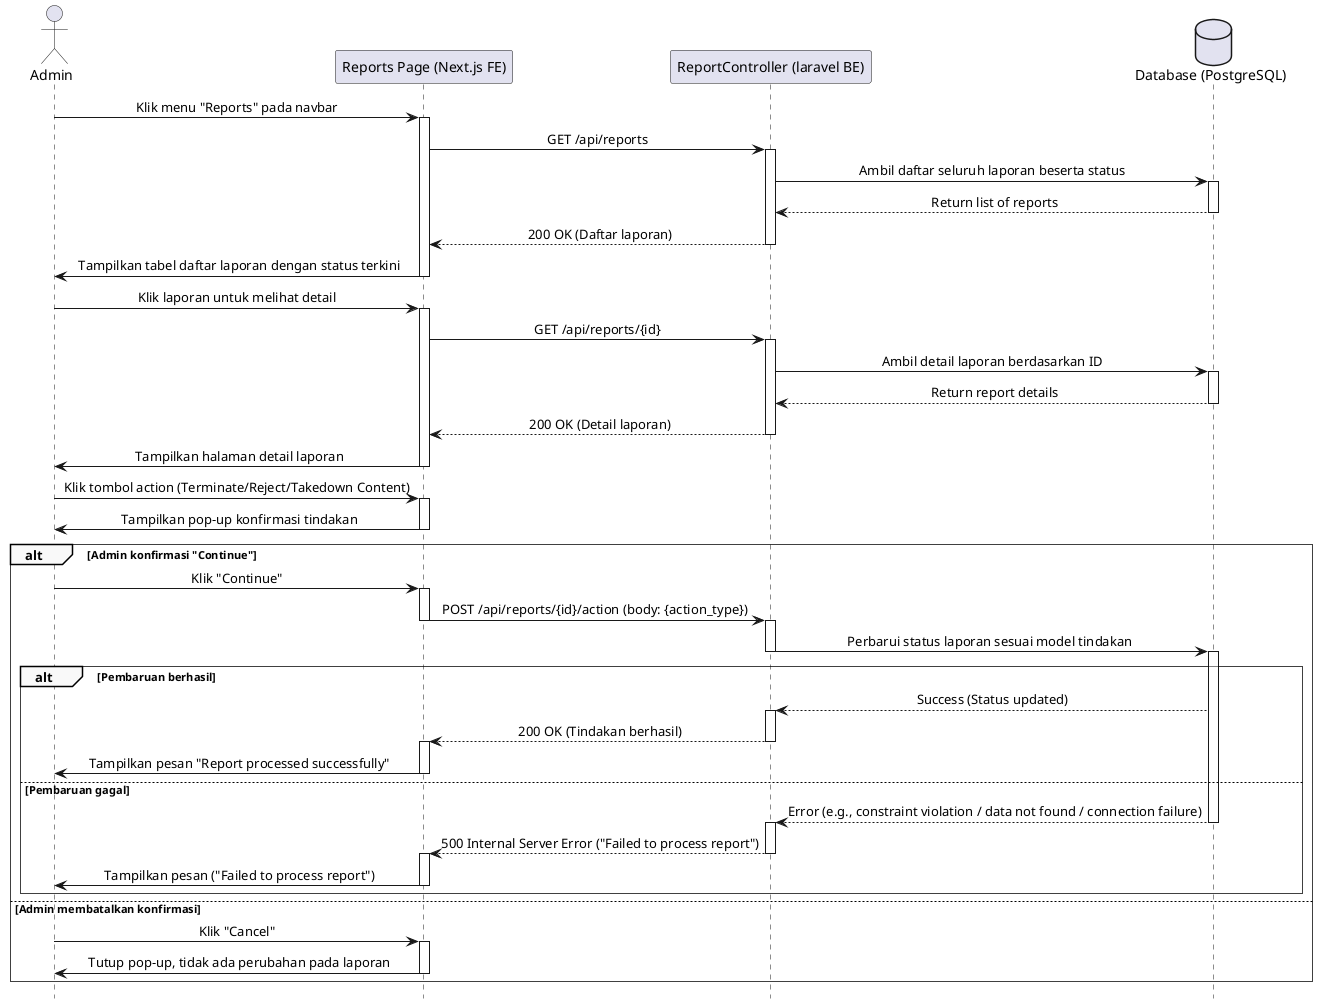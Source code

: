 @startuml
' === Styling ===
skinparam sequence {
    LifelineFooterStrategy none
    MessageAlign center
    ArrowThickness 1
    ParticipantPadding 20
    GroupBorderThickness 0.5
    GroupBackgroundColor #F9F9F9
}
hide footbox

' === Participants ===
actor Admin
participant "Reports Page (Next.js FE)" as FE
participant "ReportController (laravel BE)" as BE
database "Database (PostgreSQL)" as DB

' === Melihat Daftar Laporan ===
Admin -> FE: Klik menu "Reports" pada navbar
activate FE
FE -> BE: GET /api/reports
activate BE
BE -> DB: Ambil daftar seluruh laporan beserta status
activate DB
DB --> BE: Return list of reports
deactivate DB
BE --> FE: 200 OK (Daftar laporan)
deactivate BE
FE -> Admin: Tampilkan tabel daftar laporan dengan status terkini
deactivate FE

' === Melihat Detail Laporan ===
Admin -> FE: Klik laporan untuk melihat detail
activate FE
FE -> BE: GET /api/reports/{id}
activate BE
BE -> DB: Ambil detail laporan berdasarkan ID
activate DB
DB --> BE: Return report details
deactivate DB
BE --> FE: 200 OK (Detail laporan)
deactivate BE
FE -> Admin: Tampilkan halaman detail laporan
deactivate FE

' === Menindaklanjuti Laporan ===
    Admin -> FE: Klik tombol action (Terminate/Reject/Takedown Content)
    activate FE
    FE -> Admin: Tampilkan pop-up konfirmasi tindakan
    deactivate FE

    alt Admin konfirmasi "Continue"
        Admin -> FE: Klik "Continue"
        activate FE
        FE -> BE: POST /api/reports/{id}/action (body: {action_type})
        deactivate FE
        activate BE
        BE -> DB: Perbarui status laporan sesuai model tindakan
        deactivate BE
        activate DB

        alt Pembaruan berhasil
            DB --> BE: Success (Status updated)
            activate BE
            BE --> FE: 200 OK (Tindakan berhasil)
            deactivate BE
            activate FE
            FE -> Admin: Tampilkan pesan "Report processed successfully"
            deactivate FE

        else Pembaruan gagal
            DB --> BE: Error (e.g., constraint violation / data not found / connection failure)
            deactivate DB
            activate BE
            BE --> FE: 500 Internal Server Error ("Failed to process report")
            deactivate BE
            activate FE
            FE -> Admin: Tampilkan pesan ("Failed to process report")
            deactivate FE
        end

    else Admin membatalkan konfirmasi
        Admin -> FE: Klik "Cancel"
        activate FE
        FE -> Admin: Tutup pop-up, tidak ada perubahan pada laporan
        deactivate FE

'else Admin hanya melihat tanpa tindakan
'    Admin -> FE: Tutup halaman atau kembali ke daftar
'    activate FE
'    FE -> Admin: Kembali ke daftar laporan
'    deactivate FE
end

'note right of FE
'    Detail laporan menampilkan:
'    - Informasi pelapor
'    - Konten yang dilaporkan (reportable_type)
'    - Alasan dan deskripsi
'    - Bukti/screenshot (jika ada)
'    - Action buttons sesuai tipe konten
'
'    Setiap tindakan memiliki use case tersendiri:
'
'    **UC-31: Hapus Konten (Post)**
'    - Admin hapus/restore post yang dilaporkan
'    - Endpoint: DELETE /api/posts/{id}
'
'    **UC-32: Penonaktifan Pengguna (User)**
'    - Admin ban/suspend user yang dilaporkan
'    - Endpoint: POST /api/users/{id}/suspend
'
'    **UC-XX: Kelola Community Content**
'    - Admin hapus/restore community
'    - Endpoint: DELETE /api/communities/{id}
'
'    **UC-XX: Kelola Adoption Process**
'    - Admin batalkan/review adoption
'    - Endpoint: PATCH /api/adoptions/{id}
'
'    **UC-XX: Kelola Pet Content**
'    - Admin hapus/restore pet listing
'    - Endpoint: DELETE /api/pets/{id}
'
'    FE akan menembak ke endpoint yang sesuai
'    berdasarkan reportable_type dari laporan.
'end note

@enduml
